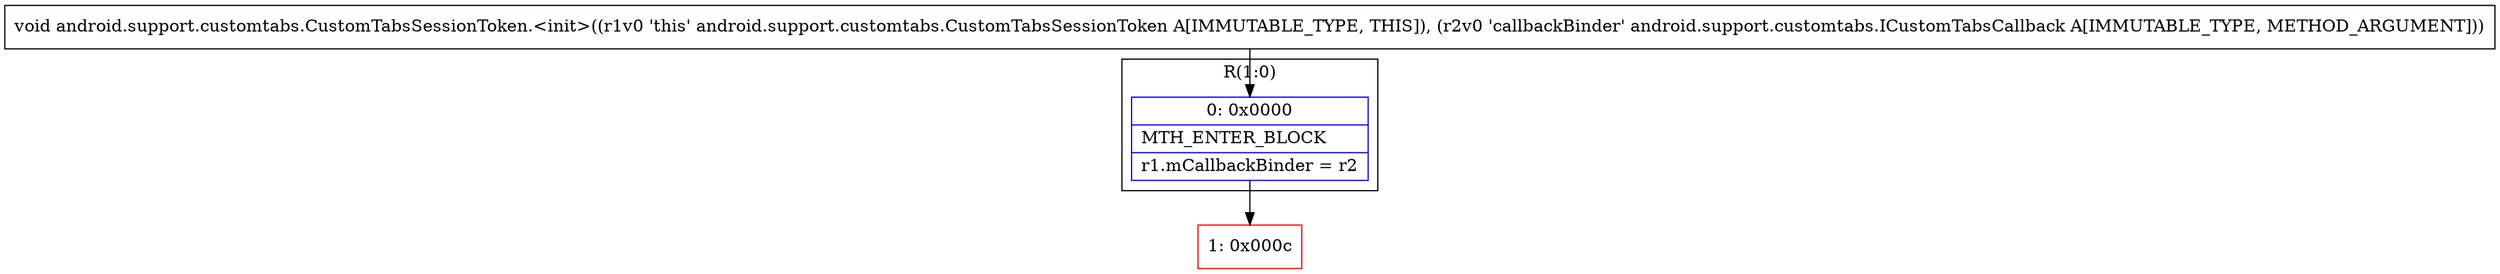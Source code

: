 digraph "CFG forandroid.support.customtabs.CustomTabsSessionToken.\<init\>(Landroid\/support\/customtabs\/ICustomTabsCallback;)V" {
subgraph cluster_Region_1308197532 {
label = "R(1:0)";
node [shape=record,color=blue];
Node_0 [shape=record,label="{0\:\ 0x0000|MTH_ENTER_BLOCK\l|r1.mCallbackBinder = r2\l}"];
}
Node_1 [shape=record,color=red,label="{1\:\ 0x000c}"];
MethodNode[shape=record,label="{void android.support.customtabs.CustomTabsSessionToken.\<init\>((r1v0 'this' android.support.customtabs.CustomTabsSessionToken A[IMMUTABLE_TYPE, THIS]), (r2v0 'callbackBinder' android.support.customtabs.ICustomTabsCallback A[IMMUTABLE_TYPE, METHOD_ARGUMENT])) }"];
MethodNode -> Node_0;
Node_0 -> Node_1;
}

